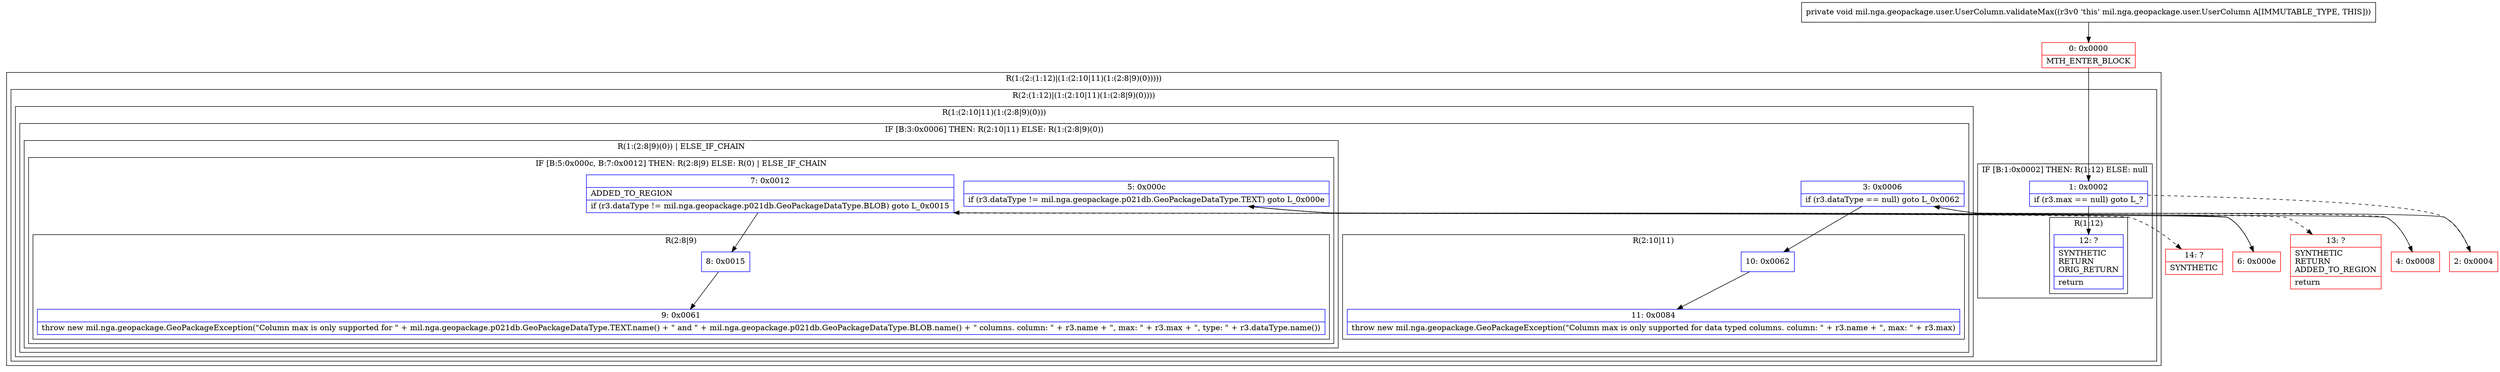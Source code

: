 digraph "CFG formil.nga.geopackage.user.UserColumn.validateMax()V" {
subgraph cluster_Region_1650146193 {
label = "R(1:(2:(1:12)|(1:(2:10|11)(1:(2:8|9)(0)))))";
node [shape=record,color=blue];
subgraph cluster_Region_1786987327 {
label = "R(2:(1:12)|(1:(2:10|11)(1:(2:8|9)(0))))";
node [shape=record,color=blue];
subgraph cluster_IfRegion_281438045 {
label = "IF [B:1:0x0002] THEN: R(1:12) ELSE: null";
node [shape=record,color=blue];
Node_1 [shape=record,label="{1\:\ 0x0002|if (r3.max == null) goto L_?\l}"];
subgraph cluster_Region_1617986079 {
label = "R(1:12)";
node [shape=record,color=blue];
Node_12 [shape=record,label="{12\:\ ?|SYNTHETIC\lRETURN\lORIG_RETURN\l|return\l}"];
}
}
subgraph cluster_Region_1540139571 {
label = "R(1:(2:10|11)(1:(2:8|9)(0)))";
node [shape=record,color=blue];
subgraph cluster_IfRegion_723947726 {
label = "IF [B:3:0x0006] THEN: R(2:10|11) ELSE: R(1:(2:8|9)(0))";
node [shape=record,color=blue];
Node_3 [shape=record,label="{3\:\ 0x0006|if (r3.dataType == null) goto L_0x0062\l}"];
subgraph cluster_Region_142210680 {
label = "R(2:10|11)";
node [shape=record,color=blue];
Node_10 [shape=record,label="{10\:\ 0x0062}"];
Node_11 [shape=record,label="{11\:\ 0x0084|throw new mil.nga.geopackage.GeoPackageException(\"Column max is only supported for data typed columns. column: \" + r3.name + \", max: \" + r3.max)\l}"];
}
subgraph cluster_Region_1820192018 {
label = "R(1:(2:8|9)(0)) | ELSE_IF_CHAIN\l";
node [shape=record,color=blue];
subgraph cluster_IfRegion_1381912476 {
label = "IF [B:5:0x000c, B:7:0x0012] THEN: R(2:8|9) ELSE: R(0) | ELSE_IF_CHAIN\l";
node [shape=record,color=blue];
Node_5 [shape=record,label="{5\:\ 0x000c|if (r3.dataType != mil.nga.geopackage.p021db.GeoPackageDataType.TEXT) goto L_0x000e\l}"];
Node_7 [shape=record,label="{7\:\ 0x0012|ADDED_TO_REGION\l|if (r3.dataType != mil.nga.geopackage.p021db.GeoPackageDataType.BLOB) goto L_0x0015\l}"];
subgraph cluster_Region_1298208249 {
label = "R(2:8|9)";
node [shape=record,color=blue];
Node_8 [shape=record,label="{8\:\ 0x0015}"];
Node_9 [shape=record,label="{9\:\ 0x0061|throw new mil.nga.geopackage.GeoPackageException(\"Column max is only supported for \" + mil.nga.geopackage.p021db.GeoPackageDataType.TEXT.name() + \" and \" + mil.nga.geopackage.p021db.GeoPackageDataType.BLOB.name() + \" columns. column: \" + r3.name + \", max: \" + r3.max + \", type: \" + r3.dataType.name())\l}"];
}
subgraph cluster_Region_174907419 {
label = "R(0)";
node [shape=record,color=blue];
}
}
}
}
}
}
}
Node_0 [shape=record,color=red,label="{0\:\ 0x0000|MTH_ENTER_BLOCK\l}"];
Node_2 [shape=record,color=red,label="{2\:\ 0x0004}"];
Node_4 [shape=record,color=red,label="{4\:\ 0x0008}"];
Node_6 [shape=record,color=red,label="{6\:\ 0x000e}"];
Node_13 [shape=record,color=red,label="{13\:\ ?|SYNTHETIC\lRETURN\lADDED_TO_REGION\l|return\l}"];
Node_14 [shape=record,color=red,label="{14\:\ ?|SYNTHETIC\l}"];
MethodNode[shape=record,label="{private void mil.nga.geopackage.user.UserColumn.validateMax((r3v0 'this' mil.nga.geopackage.user.UserColumn A[IMMUTABLE_TYPE, THIS])) }"];
MethodNode -> Node_0;
Node_1 -> Node_2[style=dashed];
Node_1 -> Node_12;
Node_3 -> Node_4[style=dashed];
Node_3 -> Node_10;
Node_10 -> Node_11;
Node_5 -> Node_6;
Node_5 -> Node_13[style=dashed];
Node_7 -> Node_8;
Node_7 -> Node_14[style=dashed];
Node_8 -> Node_9;
Node_0 -> Node_1;
Node_2 -> Node_3;
Node_4 -> Node_5;
Node_6 -> Node_7;
}

